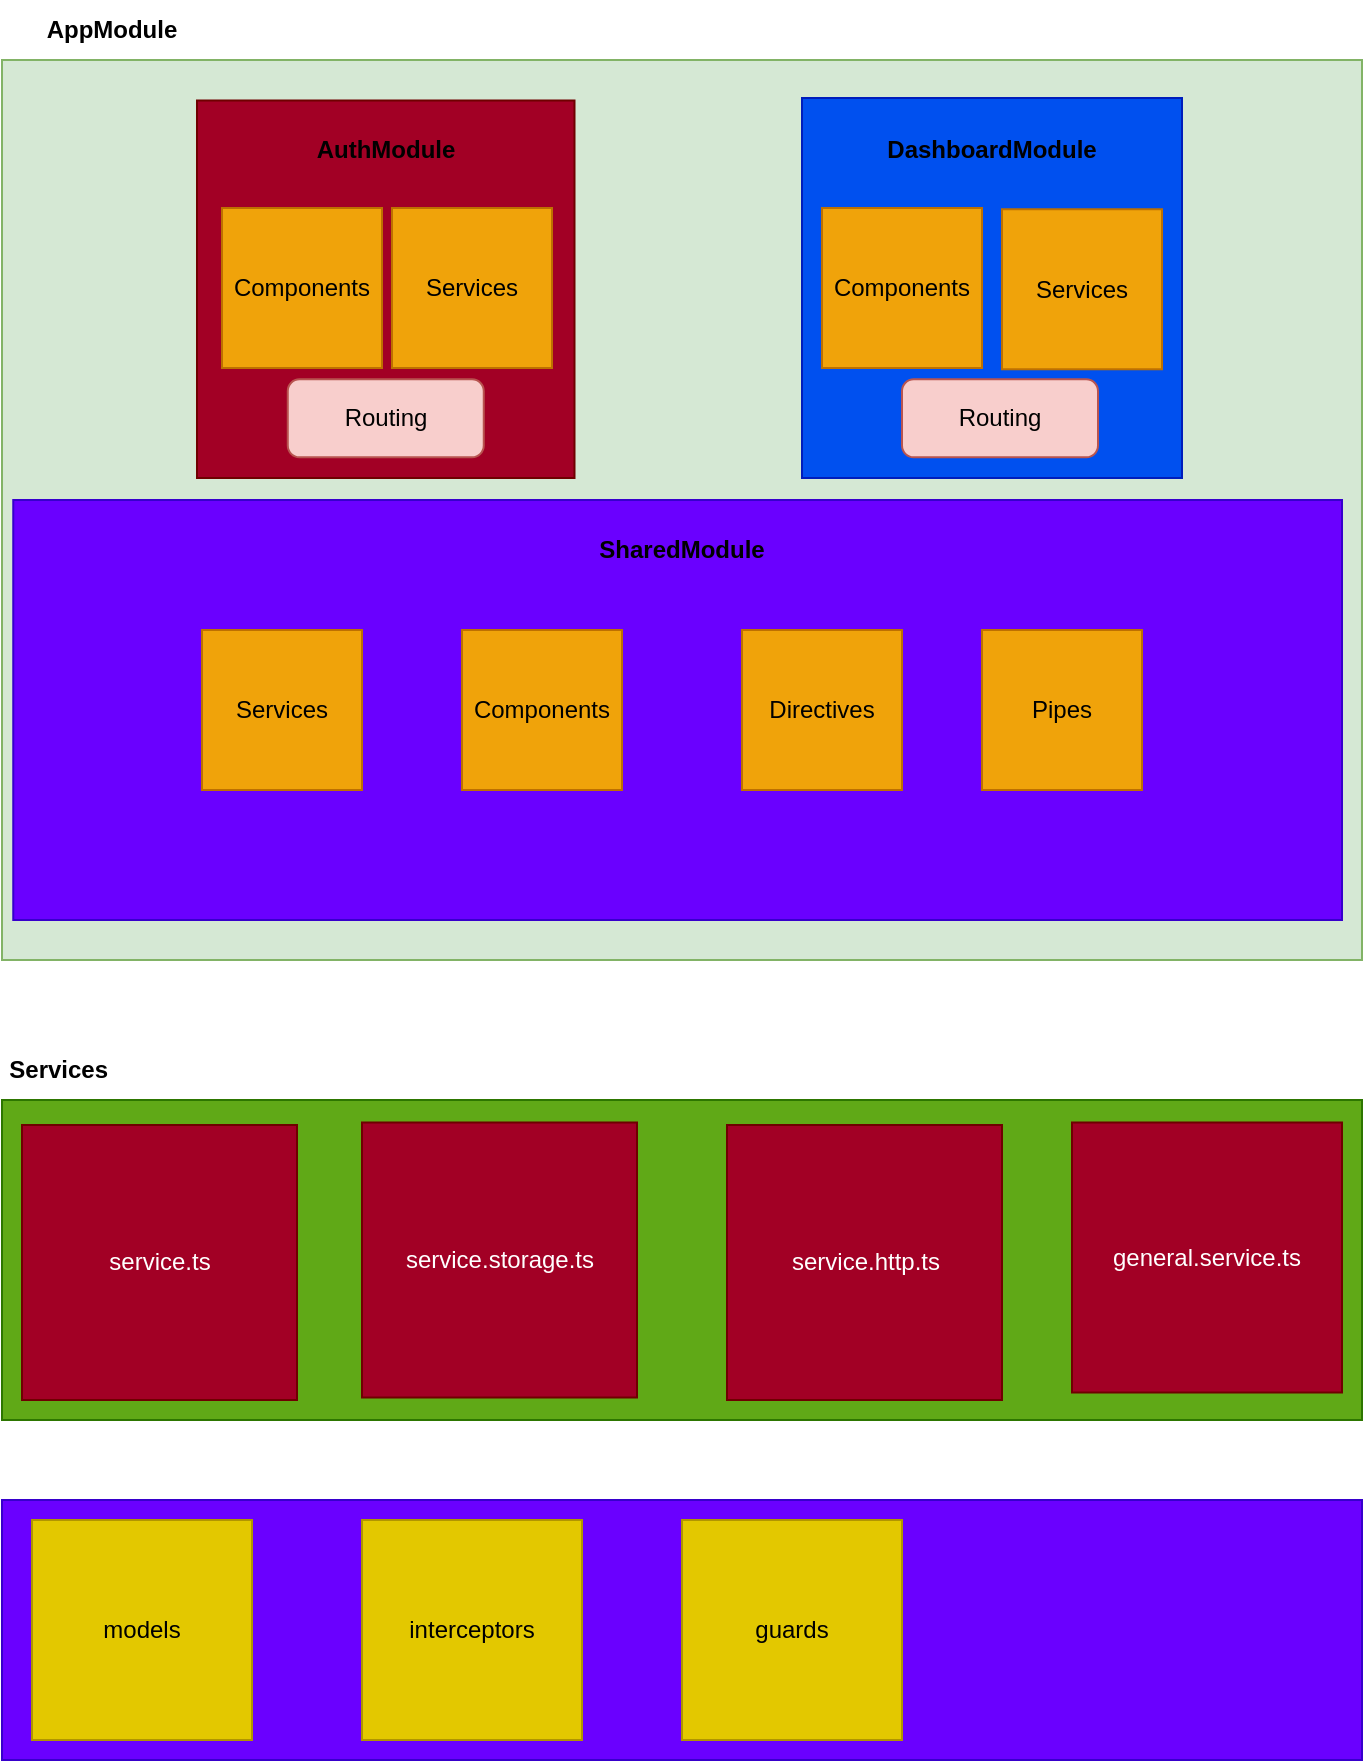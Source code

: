 <mxfile version="24.4.3" type="device">
  <diagram name="Page-1" id="fj_BhSe2IrIJ8brDK40I">
    <mxGraphModel dx="794" dy="454" grid="1" gridSize="10" guides="1" tooltips="1" connect="1" arrows="1" fold="1" page="1" pageScale="1" pageWidth="850" pageHeight="1100" math="0" shadow="0">
      <root>
        <mxCell id="0" />
        <mxCell id="1" parent="0" />
        <mxCell id="OGEAY6M-oRIWUgWsE-ZT-21" value="" style="rounded=0;whiteSpace=wrap;html=1;fillColor=#d5e8d4;strokeColor=#82b366;" parent="1" vertex="1">
          <mxGeometry x="80" y="40" width="680" height="450" as="geometry" />
        </mxCell>
        <mxCell id="OGEAY6M-oRIWUgWsE-ZT-22" value="&lt;b&gt;AppModule&lt;/b&gt;" style="text;html=1;align=center;verticalAlign=middle;whiteSpace=wrap;rounded=0;" parent="1" vertex="1">
          <mxGeometry x="80" y="10" width="110" height="30" as="geometry" />
        </mxCell>
        <mxCell id="OGEAY6M-oRIWUgWsE-ZT-23" value="" style="whiteSpace=wrap;html=1;aspect=fixed;fillColor=#a20025;strokeColor=#6F0000;fontColor=#ffffff;" parent="1" vertex="1">
          <mxGeometry x="177.5" y="60.25" width="188.75" height="188.75" as="geometry" />
        </mxCell>
        <mxCell id="OGEAY6M-oRIWUgWsE-ZT-25" value="&lt;b&gt;AuthModule&lt;/b&gt;" style="text;html=1;align=center;verticalAlign=middle;whiteSpace=wrap;rounded=0;" parent="1" vertex="1">
          <mxGeometry x="241.88" y="70" width="60" height="30" as="geometry" />
        </mxCell>
        <mxCell id="OGEAY6M-oRIWUgWsE-ZT-26" value="" style="whiteSpace=wrap;html=1;aspect=fixed;fillColor=#0050ef;strokeColor=#001DBC;fontColor=#ffffff;" parent="1" vertex="1">
          <mxGeometry x="480" y="59" width="190" height="190" as="geometry" />
        </mxCell>
        <mxCell id="OGEAY6M-oRIWUgWsE-ZT-27" value="&lt;b&gt;DashboardModule&lt;/b&gt;" style="text;html=1;align=center;verticalAlign=middle;whiteSpace=wrap;rounded=0;" parent="1" vertex="1">
          <mxGeometry x="545" y="70" width="60" height="30" as="geometry" />
        </mxCell>
        <mxCell id="OGEAY6M-oRIWUgWsE-ZT-34" value="" style="rounded=0;whiteSpace=wrap;html=1;fillColor=#6a00ff;fontColor=#ffffff;strokeColor=#3700CC;" parent="1" vertex="1">
          <mxGeometry x="85.63" y="260" width="664.37" height="210" as="geometry" />
        </mxCell>
        <mxCell id="OGEAY6M-oRIWUgWsE-ZT-35" value="&lt;b&gt;SharedModule&lt;/b&gt;" style="text;html=1;align=center;verticalAlign=middle;whiteSpace=wrap;rounded=0;" parent="1" vertex="1">
          <mxGeometry x="390" y="270" width="60" height="30" as="geometry" />
        </mxCell>
        <mxCell id="OGEAY6M-oRIWUgWsE-ZT-38" value="Components" style="whiteSpace=wrap;html=1;aspect=fixed;fillColor=#f0a30a;fontColor=#000000;strokeColor=#BD7000;" parent="1" vertex="1">
          <mxGeometry x="310" y="325" width="80" height="80" as="geometry" />
        </mxCell>
        <mxCell id="OGEAY6M-oRIWUgWsE-ZT-39" value="Services" style="whiteSpace=wrap;html=1;aspect=fixed;fillColor=#f0a30a;fontColor=#000000;strokeColor=#BD7000;" parent="1" vertex="1">
          <mxGeometry x="180" y="325" width="80" height="80" as="geometry" />
        </mxCell>
        <mxCell id="OGEAY6M-oRIWUgWsE-ZT-40" value="Directives" style="whiteSpace=wrap;html=1;aspect=fixed;fillColor=#f0a30a;fontColor=#000000;strokeColor=#BD7000;" parent="1" vertex="1">
          <mxGeometry x="450" y="325" width="80" height="80" as="geometry" />
        </mxCell>
        <mxCell id="OGEAY6M-oRIWUgWsE-ZT-41" value="Pipes" style="whiteSpace=wrap;html=1;aspect=fixed;fillColor=#f0a30a;fontColor=#000000;strokeColor=#BD7000;" parent="1" vertex="1">
          <mxGeometry x="570" y="325" width="80" height="80" as="geometry" />
        </mxCell>
        <mxCell id="OGEAY6M-oRIWUgWsE-ZT-42" value="Services" style="whiteSpace=wrap;html=1;aspect=fixed;fillColor=#f0a30a;fontColor=#000000;strokeColor=#BD7000;" parent="1" vertex="1">
          <mxGeometry x="275" y="114" width="80" height="80" as="geometry" />
        </mxCell>
        <mxCell id="OGEAY6M-oRIWUgWsE-ZT-43" value="Components" style="whiteSpace=wrap;html=1;aspect=fixed;fillColor=#f0a30a;fontColor=#000000;strokeColor=#BD7000;" parent="1" vertex="1">
          <mxGeometry x="190" y="114" width="80" height="80" as="geometry" />
        </mxCell>
        <mxCell id="OGEAY6M-oRIWUgWsE-ZT-45" value="Services" style="whiteSpace=wrap;html=1;aspect=fixed;fillColor=#f0a30a;fontColor=#000000;strokeColor=#BD7000;" parent="1" vertex="1">
          <mxGeometry x="580" y="114.63" width="80" height="80" as="geometry" />
        </mxCell>
        <mxCell id="OGEAY6M-oRIWUgWsE-ZT-46" value="Components" style="whiteSpace=wrap;html=1;aspect=fixed;fillColor=#f0a30a;fontColor=#000000;strokeColor=#BD7000;" parent="1" vertex="1">
          <mxGeometry x="490" y="114" width="80" height="80" as="geometry" />
        </mxCell>
        <mxCell id="nqbVUczTiCf_6n1hckh9-16" value="Routing" style="rounded=1;whiteSpace=wrap;html=1;fillColor=#f8cecc;strokeColor=#b85450;" vertex="1" parent="1">
          <mxGeometry x="222.88" y="199.63" width="98" height="39" as="geometry" />
        </mxCell>
        <mxCell id="nqbVUczTiCf_6n1hckh9-17" value="Routing" style="rounded=1;whiteSpace=wrap;html=1;fillColor=#f8cecc;strokeColor=#b85450;" vertex="1" parent="1">
          <mxGeometry x="530" y="199.63" width="98" height="39" as="geometry" />
        </mxCell>
        <mxCell id="nqbVUczTiCf_6n1hckh9-19" value="" style="rounded=0;whiteSpace=wrap;html=1;fillColor=#60a917;strokeColor=#2D7600;fontColor=#ffffff;" vertex="1" parent="1">
          <mxGeometry x="80" y="560" width="680" height="160" as="geometry" />
        </mxCell>
        <mxCell id="nqbVUczTiCf_6n1hckh9-20" value="&lt;b&gt;Services&amp;nbsp;&lt;/b&gt;" style="text;html=1;align=center;verticalAlign=middle;whiteSpace=wrap;rounded=0;" vertex="1" parent="1">
          <mxGeometry x="80" y="530" width="60" height="30" as="geometry" />
        </mxCell>
        <mxCell id="nqbVUczTiCf_6n1hckh9-21" value="service.ts" style="whiteSpace=wrap;html=1;aspect=fixed;fillColor=#a20025;fontColor=#ffffff;strokeColor=#6F0000;" vertex="1" parent="1">
          <mxGeometry x="90" y="572.5" width="137.5" height="137.5" as="geometry" />
        </mxCell>
        <mxCell id="nqbVUczTiCf_6n1hckh9-22" value="service.storage.ts" style="whiteSpace=wrap;html=1;aspect=fixed;fillColor=#a20025;fontColor=#ffffff;strokeColor=#6F0000;" vertex="1" parent="1">
          <mxGeometry x="260" y="571.25" width="137.5" height="137.5" as="geometry" />
        </mxCell>
        <mxCell id="nqbVUczTiCf_6n1hckh9-23" value="service.http.ts" style="whiteSpace=wrap;html=1;aspect=fixed;fillColor=#a20025;fontColor=#ffffff;strokeColor=#6F0000;" vertex="1" parent="1">
          <mxGeometry x="442.5" y="572.5" width="137.5" height="137.5" as="geometry" />
        </mxCell>
        <mxCell id="nqbVUczTiCf_6n1hckh9-25" value="general.service.ts" style="whiteSpace=wrap;html=1;aspect=fixed;fillColor=#a20025;fontColor=#ffffff;strokeColor=#6F0000;" vertex="1" parent="1">
          <mxGeometry x="615" y="571.25" width="135" height="135" as="geometry" />
        </mxCell>
        <mxCell id="nqbVUczTiCf_6n1hckh9-26" value="" style="rounded=0;whiteSpace=wrap;html=1;fillColor=#6a00ff;fontColor=#ffffff;strokeColor=#3700CC;" vertex="1" parent="1">
          <mxGeometry x="80" y="760" width="680" height="130" as="geometry" />
        </mxCell>
        <mxCell id="nqbVUczTiCf_6n1hckh9-27" value="models" style="whiteSpace=wrap;html=1;aspect=fixed;fillColor=#e3c800;fontColor=#000000;strokeColor=#B09500;" vertex="1" parent="1">
          <mxGeometry x="95" y="770" width="110" height="110" as="geometry" />
        </mxCell>
        <mxCell id="nqbVUczTiCf_6n1hckh9-28" value="interceptors" style="whiteSpace=wrap;html=1;aspect=fixed;fillColor=#e3c800;fontColor=#000000;strokeColor=#B09500;" vertex="1" parent="1">
          <mxGeometry x="260" y="770" width="110" height="110" as="geometry" />
        </mxCell>
        <mxCell id="nqbVUczTiCf_6n1hckh9-29" value="guards" style="whiteSpace=wrap;html=1;aspect=fixed;fillColor=#e3c800;fontColor=#000000;strokeColor=#B09500;" vertex="1" parent="1">
          <mxGeometry x="420" y="770" width="110" height="110" as="geometry" />
        </mxCell>
      </root>
    </mxGraphModel>
  </diagram>
</mxfile>
